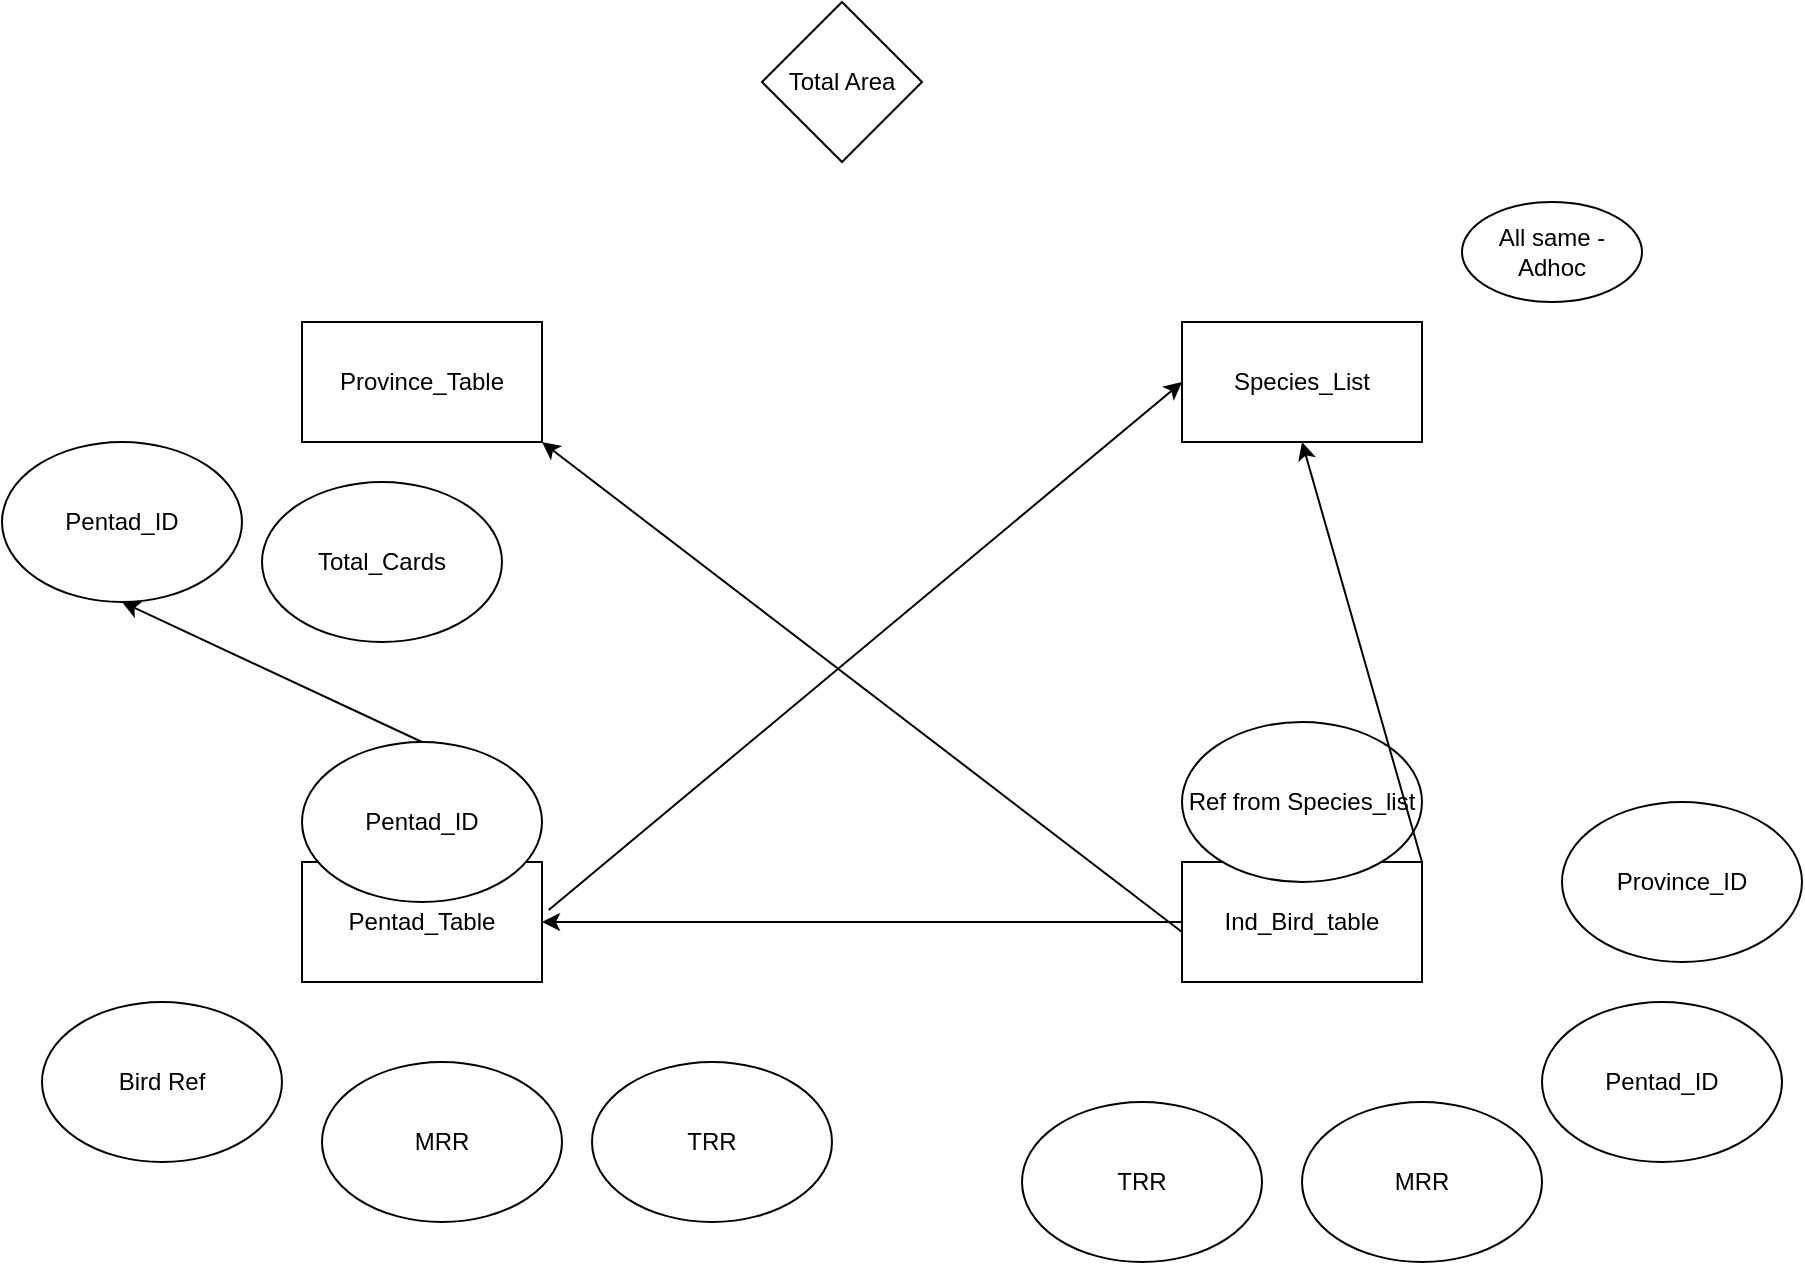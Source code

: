 <mxfile version="24.7.6">
  <diagram id="R2lEEEUBdFMjLlhIrx00" name="Page-1">
    <mxGraphModel dx="2314" dy="1132" grid="1" gridSize="10" guides="1" tooltips="1" connect="1" arrows="1" fold="1" page="1" pageScale="1" pageWidth="850" pageHeight="1100" math="0" shadow="0" extFonts="Permanent Marker^https://fonts.googleapis.com/css?family=Permanent+Marker">
      <root>
        <mxCell id="0" />
        <mxCell id="1" parent="0" />
        <mxCell id="2KK8d0N5JN4w3DFjjBSp-1" value="Species_List" style="rounded=0;whiteSpace=wrap;html=1;" vertex="1" parent="1">
          <mxGeometry x="600" y="220" width="120" height="60" as="geometry" />
        </mxCell>
        <mxCell id="2KK8d0N5JN4w3DFjjBSp-2" value="Province_Table" style="rounded=0;whiteSpace=wrap;html=1;" vertex="1" parent="1">
          <mxGeometry x="160" y="220" width="120" height="60" as="geometry" />
        </mxCell>
        <mxCell id="2KK8d0N5JN4w3DFjjBSp-3" value="Pentad_Table" style="rounded=0;whiteSpace=wrap;html=1;" vertex="1" parent="1">
          <mxGeometry x="160" y="490" width="120" height="60" as="geometry" />
        </mxCell>
        <mxCell id="2KK8d0N5JN4w3DFjjBSp-4" value="Ind_Bird_table" style="rounded=0;whiteSpace=wrap;html=1;" vertex="1" parent="1">
          <mxGeometry x="600" y="490" width="120" height="60" as="geometry" />
        </mxCell>
        <mxCell id="2KK8d0N5JN4w3DFjjBSp-5" value="Total Area" style="rhombus;whiteSpace=wrap;html=1;" vertex="1" parent="1">
          <mxGeometry x="390" y="60" width="80" height="80" as="geometry" />
        </mxCell>
        <mxCell id="2KK8d0N5JN4w3DFjjBSp-6" value="All same - Adhoc" style="ellipse;whiteSpace=wrap;html=1;" vertex="1" parent="1">
          <mxGeometry x="740" y="160" width="90" height="50" as="geometry" />
        </mxCell>
        <mxCell id="2KK8d0N5JN4w3DFjjBSp-7" value="Ref from Species_list" style="ellipse;whiteSpace=wrap;html=1;" vertex="1" parent="1">
          <mxGeometry x="600" y="420" width="120" height="80" as="geometry" />
        </mxCell>
        <mxCell id="2KK8d0N5JN4w3DFjjBSp-9" value="Pentad_ID" style="ellipse;whiteSpace=wrap;html=1;" vertex="1" parent="1">
          <mxGeometry x="780" y="560" width="120" height="80" as="geometry" />
        </mxCell>
        <mxCell id="2KK8d0N5JN4w3DFjjBSp-10" value="MRR" style="ellipse;whiteSpace=wrap;html=1;" vertex="1" parent="1">
          <mxGeometry x="660" y="610" width="120" height="80" as="geometry" />
        </mxCell>
        <mxCell id="2KK8d0N5JN4w3DFjjBSp-11" value="TRR" style="ellipse;whiteSpace=wrap;html=1;" vertex="1" parent="1">
          <mxGeometry x="520" y="610" width="120" height="80" as="geometry" />
        </mxCell>
        <mxCell id="2KK8d0N5JN4w3DFjjBSp-12" value="Bird Ref" style="ellipse;whiteSpace=wrap;html=1;" vertex="1" parent="1">
          <mxGeometry x="30" y="560" width="120" height="80" as="geometry" />
        </mxCell>
        <mxCell id="2KK8d0N5JN4w3DFjjBSp-13" value="MRR" style="ellipse;whiteSpace=wrap;html=1;" vertex="1" parent="1">
          <mxGeometry x="170" y="590" width="120" height="80" as="geometry" />
        </mxCell>
        <mxCell id="2KK8d0N5JN4w3DFjjBSp-14" value="TRR" style="ellipse;whiteSpace=wrap;html=1;" vertex="1" parent="1">
          <mxGeometry x="305" y="590" width="120" height="80" as="geometry" />
        </mxCell>
        <mxCell id="2KK8d0N5JN4w3DFjjBSp-15" value="Province_ID" style="ellipse;whiteSpace=wrap;html=1;" vertex="1" parent="1">
          <mxGeometry x="790" y="460" width="120" height="80" as="geometry" />
        </mxCell>
        <mxCell id="2KK8d0N5JN4w3DFjjBSp-16" value="Pentad_ID" style="ellipse;whiteSpace=wrap;html=1;" vertex="1" parent="1">
          <mxGeometry x="10" y="280" width="120" height="80" as="geometry" />
        </mxCell>
        <mxCell id="2KK8d0N5JN4w3DFjjBSp-17" value="Total_Cards" style="ellipse;whiteSpace=wrap;html=1;" vertex="1" parent="1">
          <mxGeometry x="140" y="300" width="120" height="80" as="geometry" />
        </mxCell>
        <mxCell id="2KK8d0N5JN4w3DFjjBSp-18" value="Pentad_ID" style="ellipse;whiteSpace=wrap;html=1;" vertex="1" parent="1">
          <mxGeometry x="160" y="430" width="120" height="80" as="geometry" />
        </mxCell>
        <mxCell id="2KK8d0N5JN4w3DFjjBSp-19" value="" style="endArrow=classic;html=1;rounded=0;exitX=1.028;exitY=0.4;exitDx=0;exitDy=0;exitPerimeter=0;entryX=0;entryY=0.5;entryDx=0;entryDy=0;" edge="1" parent="1" source="2KK8d0N5JN4w3DFjjBSp-3" target="2KK8d0N5JN4w3DFjjBSp-1">
          <mxGeometry width="50" height="50" relative="1" as="geometry">
            <mxPoint x="400" y="500" as="sourcePoint" />
            <mxPoint x="450" y="450" as="targetPoint" />
          </mxGeometry>
        </mxCell>
        <mxCell id="2KK8d0N5JN4w3DFjjBSp-20" value="" style="endArrow=classic;html=1;rounded=0;entryX=1;entryY=1;entryDx=0;entryDy=0;" edge="1" parent="1" target="2KK8d0N5JN4w3DFjjBSp-2">
          <mxGeometry width="50" height="50" relative="1" as="geometry">
            <mxPoint x="600" y="525" as="sourcePoint" />
            <mxPoint x="650" y="475" as="targetPoint" />
          </mxGeometry>
        </mxCell>
        <mxCell id="2KK8d0N5JN4w3DFjjBSp-21" value="" style="endArrow=classic;html=1;rounded=0;entryX=1;entryY=0.5;entryDx=0;entryDy=0;exitX=0;exitY=0.5;exitDx=0;exitDy=0;" edge="1" parent="1" source="2KK8d0N5JN4w3DFjjBSp-4" target="2KK8d0N5JN4w3DFjjBSp-3">
          <mxGeometry width="50" height="50" relative="1" as="geometry">
            <mxPoint x="400" y="500" as="sourcePoint" />
            <mxPoint x="450" y="450" as="targetPoint" />
          </mxGeometry>
        </mxCell>
        <mxCell id="2KK8d0N5JN4w3DFjjBSp-22" value="" style="endArrow=classic;html=1;rounded=0;entryX=0.5;entryY=1;entryDx=0;entryDy=0;" edge="1" parent="1" target="2KK8d0N5JN4w3DFjjBSp-1">
          <mxGeometry width="50" height="50" relative="1" as="geometry">
            <mxPoint x="720" y="490" as="sourcePoint" />
            <mxPoint x="770" y="440" as="targetPoint" />
          </mxGeometry>
        </mxCell>
        <mxCell id="2KK8d0N5JN4w3DFjjBSp-23" value="" style="endArrow=classic;html=1;rounded=0;entryX=0.5;entryY=1;entryDx=0;entryDy=0;" edge="1" parent="1" target="2KK8d0N5JN4w3DFjjBSp-16">
          <mxGeometry width="50" height="50" relative="1" as="geometry">
            <mxPoint x="220" y="430" as="sourcePoint" />
            <mxPoint x="270" y="380" as="targetPoint" />
          </mxGeometry>
        </mxCell>
      </root>
    </mxGraphModel>
  </diagram>
</mxfile>
